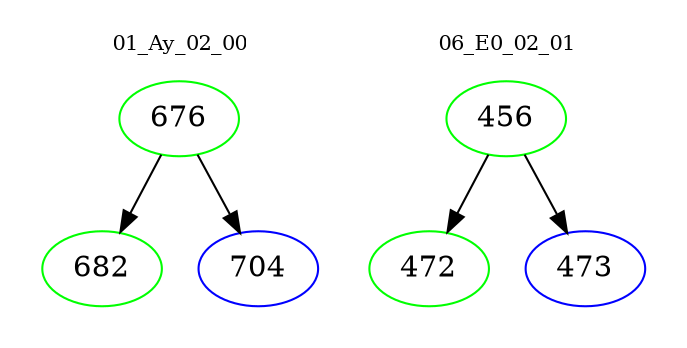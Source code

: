 digraph{
subgraph cluster_0 {
color = white
label = "01_Ay_02_00";
fontsize=10;
T0_676 [label="676", color="green"]
T0_676 -> T0_682 [color="black"]
T0_682 [label="682", color="green"]
T0_676 -> T0_704 [color="black"]
T0_704 [label="704", color="blue"]
}
subgraph cluster_1 {
color = white
label = "06_E0_02_01";
fontsize=10;
T1_456 [label="456", color="green"]
T1_456 -> T1_472 [color="black"]
T1_472 [label="472", color="green"]
T1_456 -> T1_473 [color="black"]
T1_473 [label="473", color="blue"]
}
}
